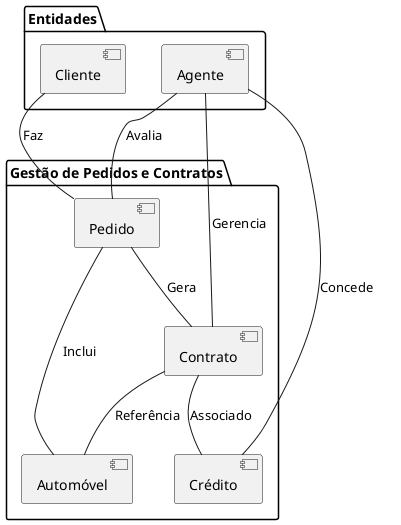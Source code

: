 @startuml
package "Gestão de Pedidos e Contratos" {
    [Pedido] as Pedido
    [Contrato] as Contrato
    [Automóvel] as Automóvel
    [Crédito] as Crédito

    Pedido -- Contrato : "Gera"
    Pedido -- Automóvel : "Inclui"
    Contrato -- Automóvel : "Referência"
    Contrato -- Crédito : "Associado"
}

package "Entidades" {
    [Cliente] as Cliente
    [Agente] as Agente

    Cliente -- Pedido : "Faz"
    Agente -- Pedido : "Avalia"
    Agente -- Contrato : "Gerencia"
    Agente -- Crédito : "Concede"
}

Pedido -[hidden]-> Contrato
Pedido -[hidden]-> Automóvel
Contrato -[hidden]-> Automóvel
Contrato -[hidden]-> Crédito

Cliente -[hidden]-> Pedido
Agente -[hidden]-> Pedido
Agente -[hidden]-> Contrato
Agente -[hidden]-> Crédito

@enduml
